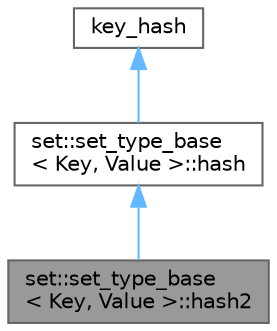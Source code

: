 digraph "set::set_type_base&lt; Key, Value &gt;::hash2"
{
 // LATEX_PDF_SIZE
  bgcolor="transparent";
  edge [fontname=Helvetica,fontsize=10,labelfontname=Helvetica,labelfontsize=10];
  node [fontname=Helvetica,fontsize=10,shape=box,height=0.2,width=0.4];
  Node1 [id="Node000001",label="set::set_type_base\l\< Key, Value \>::hash2",height=0.2,width=0.4,color="gray40", fillcolor="grey60", style="filled", fontcolor="black",tooltip=" "];
  Node2 -> Node1 [id="edge3_Node000001_Node000002",dir="back",color="steelblue1",style="solid",tooltip=" "];
  Node2 [id="Node000002",label="set::set_type_base\l\< Key, Value \>::hash",height=0.2,width=0.4,color="gray40", fillcolor="white", style="filled",URL="$structset_1_1set__type__base_1_1hash.html",tooltip=" "];
  Node3 -> Node2 [id="edge4_Node000002_Node000003",dir="back",color="steelblue1",style="solid",tooltip=" "];
  Node3 [id="Node000003",label="key_hash",height=0.2,width=0.4,color="gray40", fillcolor="white", style="filled",URL="$structset_1_1hash.html",tooltip=" "];
}
